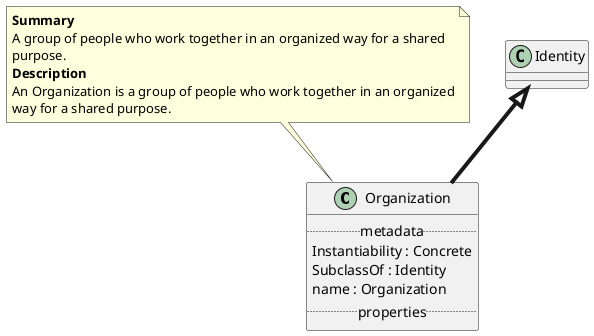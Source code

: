 @startuml
class Organization {
.. metadata ..
    Instantiability : Concrete
    SubclassOf : Identity
    name : Organization
.. properties ..
}
note top of Organization
<b>Summary</b>
A group of people who work together in an organized way for a shared
purpose.
<b>Description</b>
An Organization is a group of people who work together in an organized
way for a shared purpose.
end note
"Identity" <|-[thickness=4]- "Organization"
@enduml
